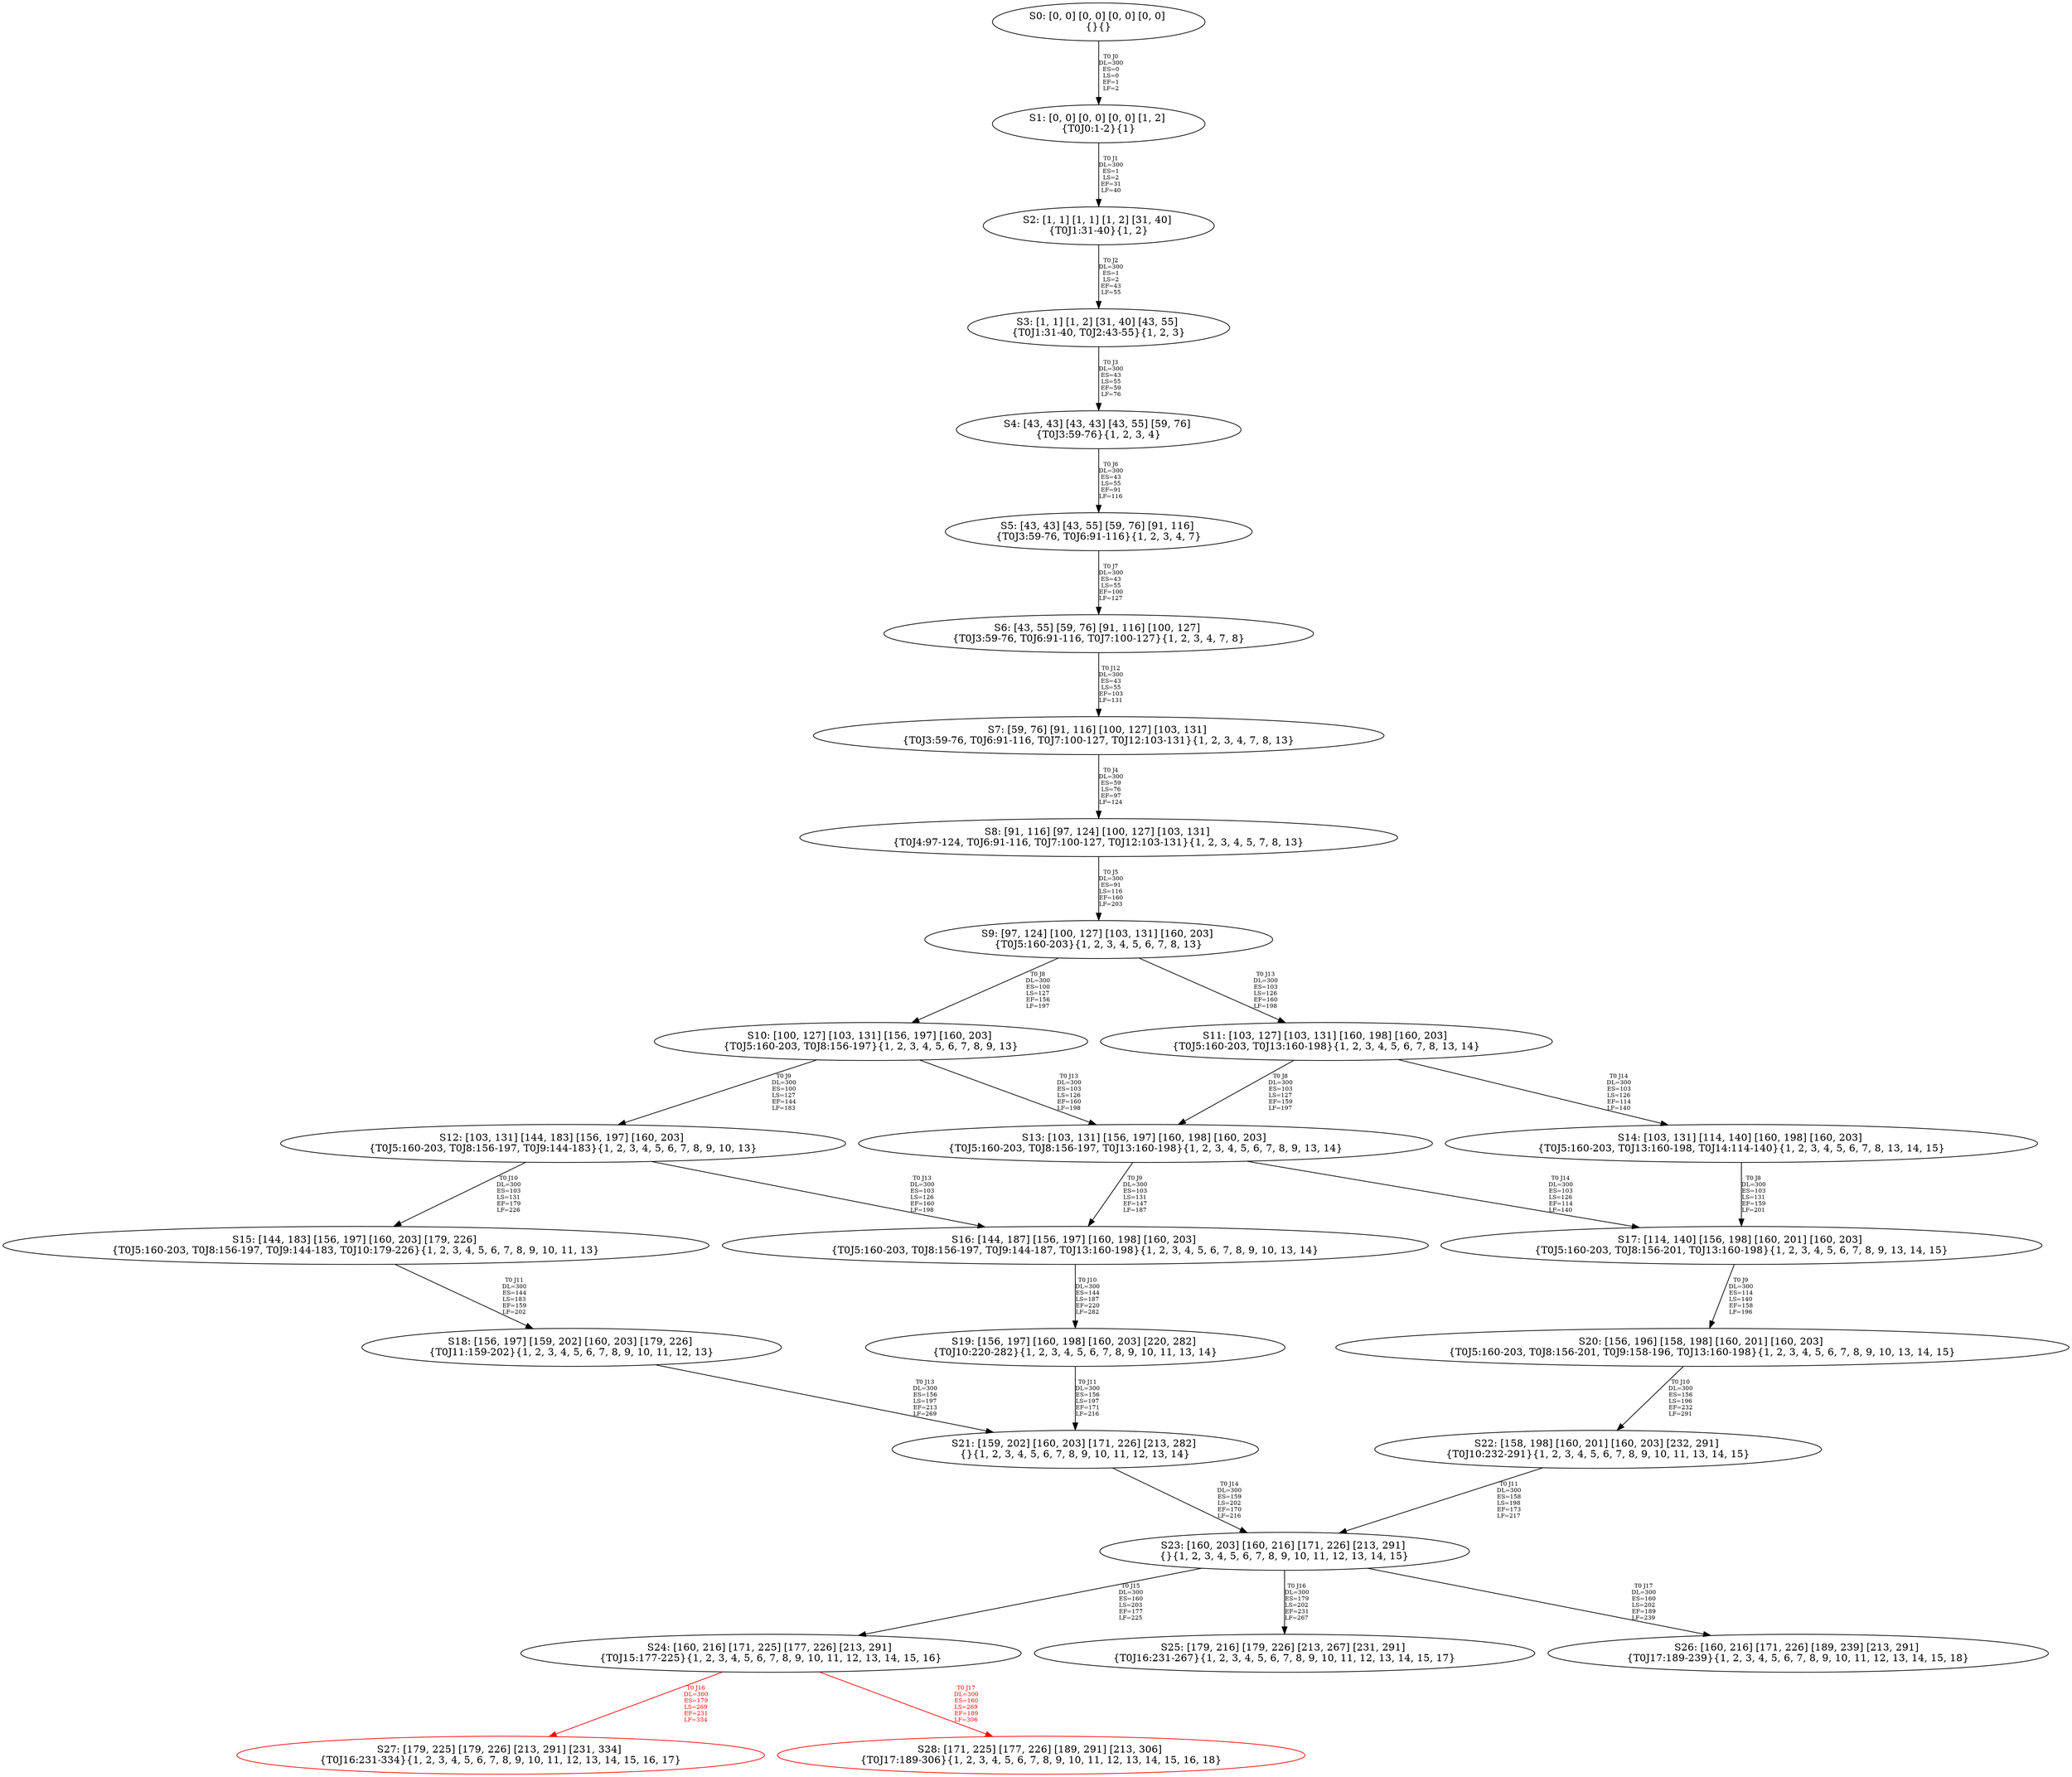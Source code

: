 digraph {
	S0[label="S0: [0, 0] [0, 0] [0, 0] [0, 0] \n{}{}"];
	S1[label="S1: [0, 0] [0, 0] [0, 0] [1, 2] \n{T0J0:1-2}{1}"];
	S2[label="S2: [1, 1] [1, 1] [1, 2] [31, 40] \n{T0J1:31-40}{1, 2}"];
	S3[label="S3: [1, 1] [1, 2] [31, 40] [43, 55] \n{T0J1:31-40, T0J2:43-55}{1, 2, 3}"];
	S4[label="S4: [43, 43] [43, 43] [43, 55] [59, 76] \n{T0J3:59-76}{1, 2, 3, 4}"];
	S5[label="S5: [43, 43] [43, 55] [59, 76] [91, 116] \n{T0J3:59-76, T0J6:91-116}{1, 2, 3, 4, 7}"];
	S6[label="S6: [43, 55] [59, 76] [91, 116] [100, 127] \n{T0J3:59-76, T0J6:91-116, T0J7:100-127}{1, 2, 3, 4, 7, 8}"];
	S7[label="S7: [59, 76] [91, 116] [100, 127] [103, 131] \n{T0J3:59-76, T0J6:91-116, T0J7:100-127, T0J12:103-131}{1, 2, 3, 4, 7, 8, 13}"];
	S8[label="S8: [91, 116] [97, 124] [100, 127] [103, 131] \n{T0J4:97-124, T0J6:91-116, T0J7:100-127, T0J12:103-131}{1, 2, 3, 4, 5, 7, 8, 13}"];
	S9[label="S9: [97, 124] [100, 127] [103, 131] [160, 203] \n{T0J5:160-203}{1, 2, 3, 4, 5, 6, 7, 8, 13}"];
	S10[label="S10: [100, 127] [103, 131] [156, 197] [160, 203] \n{T0J5:160-203, T0J8:156-197}{1, 2, 3, 4, 5, 6, 7, 8, 9, 13}"];
	S11[label="S11: [103, 127] [103, 131] [160, 198] [160, 203] \n{T0J5:160-203, T0J13:160-198}{1, 2, 3, 4, 5, 6, 7, 8, 13, 14}"];
	S12[label="S12: [103, 131] [144, 183] [156, 197] [160, 203] \n{T0J5:160-203, T0J8:156-197, T0J9:144-183}{1, 2, 3, 4, 5, 6, 7, 8, 9, 10, 13}"];
	S13[label="S13: [103, 131] [156, 197] [160, 198] [160, 203] \n{T0J5:160-203, T0J8:156-197, T0J13:160-198}{1, 2, 3, 4, 5, 6, 7, 8, 9, 13, 14}"];
	S14[label="S14: [103, 131] [114, 140] [160, 198] [160, 203] \n{T0J5:160-203, T0J13:160-198, T0J14:114-140}{1, 2, 3, 4, 5, 6, 7, 8, 13, 14, 15}"];
	S15[label="S15: [144, 183] [156, 197] [160, 203] [179, 226] \n{T0J5:160-203, T0J8:156-197, T0J9:144-183, T0J10:179-226}{1, 2, 3, 4, 5, 6, 7, 8, 9, 10, 11, 13}"];
	S16[label="S16: [144, 187] [156, 197] [160, 198] [160, 203] \n{T0J5:160-203, T0J8:156-197, T0J9:144-187, T0J13:160-198}{1, 2, 3, 4, 5, 6, 7, 8, 9, 10, 13, 14}"];
	S17[label="S17: [114, 140] [156, 198] [160, 201] [160, 203] \n{T0J5:160-203, T0J8:156-201, T0J13:160-198}{1, 2, 3, 4, 5, 6, 7, 8, 9, 13, 14, 15}"];
	S18[label="S18: [156, 197] [159, 202] [160, 203] [179, 226] \n{T0J11:159-202}{1, 2, 3, 4, 5, 6, 7, 8, 9, 10, 11, 12, 13}"];
	S19[label="S19: [156, 197] [160, 198] [160, 203] [220, 282] \n{T0J10:220-282}{1, 2, 3, 4, 5, 6, 7, 8, 9, 10, 11, 13, 14}"];
	S20[label="S20: [156, 196] [158, 198] [160, 201] [160, 203] \n{T0J5:160-203, T0J8:156-201, T0J9:158-196, T0J13:160-198}{1, 2, 3, 4, 5, 6, 7, 8, 9, 10, 13, 14, 15}"];
	S21[label="S21: [159, 202] [160, 203] [171, 226] [213, 282] \n{}{1, 2, 3, 4, 5, 6, 7, 8, 9, 10, 11, 12, 13, 14}"];
	S22[label="S22: [158, 198] [160, 201] [160, 203] [232, 291] \n{T0J10:232-291}{1, 2, 3, 4, 5, 6, 7, 8, 9, 10, 11, 13, 14, 15}"];
	S23[label="S23: [160, 203] [160, 216] [171, 226] [213, 291] \n{}{1, 2, 3, 4, 5, 6, 7, 8, 9, 10, 11, 12, 13, 14, 15}"];
	S24[label="S24: [160, 216] [171, 225] [177, 226] [213, 291] \n{T0J15:177-225}{1, 2, 3, 4, 5, 6, 7, 8, 9, 10, 11, 12, 13, 14, 15, 16}"];
	S25[label="S25: [179, 216] [179, 226] [213, 267] [231, 291] \n{T0J16:231-267}{1, 2, 3, 4, 5, 6, 7, 8, 9, 10, 11, 12, 13, 14, 15, 17}"];
	S26[label="S26: [160, 216] [171, 226] [189, 239] [213, 291] \n{T0J17:189-239}{1, 2, 3, 4, 5, 6, 7, 8, 9, 10, 11, 12, 13, 14, 15, 18}"];
	S27[label="S27: [179, 225] [179, 226] [213, 291] [231, 334] \n{T0J16:231-334}{1, 2, 3, 4, 5, 6, 7, 8, 9, 10, 11, 12, 13, 14, 15, 16, 17}"];
	S28[label="S28: [171, 225] [177, 226] [189, 291] [213, 306] \n{T0J17:189-306}{1, 2, 3, 4, 5, 6, 7, 8, 9, 10, 11, 12, 13, 14, 15, 16, 18}"];
	S0 -> S1[label="T0 J0\nDL=300\nES=0\nLS=0\nEF=1\nLF=2",fontsize=8];
	S1 -> S2[label="T0 J1\nDL=300\nES=1\nLS=2\nEF=31\nLF=40",fontsize=8];
	S2 -> S3[label="T0 J2\nDL=300\nES=1\nLS=2\nEF=43\nLF=55",fontsize=8];
	S3 -> S4[label="T0 J3\nDL=300\nES=43\nLS=55\nEF=59\nLF=76",fontsize=8];
	S4 -> S5[label="T0 J6\nDL=300\nES=43\nLS=55\nEF=91\nLF=116",fontsize=8];
	S5 -> S6[label="T0 J7\nDL=300\nES=43\nLS=55\nEF=100\nLF=127",fontsize=8];
	S6 -> S7[label="T0 J12\nDL=300\nES=43\nLS=55\nEF=103\nLF=131",fontsize=8];
	S7 -> S8[label="T0 J4\nDL=300\nES=59\nLS=76\nEF=97\nLF=124",fontsize=8];
	S8 -> S9[label="T0 J5\nDL=300\nES=91\nLS=116\nEF=160\nLF=203",fontsize=8];
	S9 -> S10[label="T0 J8\nDL=300\nES=100\nLS=127\nEF=156\nLF=197",fontsize=8];
	S9 -> S11[label="T0 J13\nDL=300\nES=103\nLS=126\nEF=160\nLF=198",fontsize=8];
	S10 -> S12[label="T0 J9\nDL=300\nES=100\nLS=127\nEF=144\nLF=183",fontsize=8];
	S10 -> S13[label="T0 J13\nDL=300\nES=103\nLS=126\nEF=160\nLF=198",fontsize=8];
	S11 -> S13[label="T0 J8\nDL=300\nES=103\nLS=127\nEF=159\nLF=197",fontsize=8];
	S11 -> S14[label="T0 J14\nDL=300\nES=103\nLS=126\nEF=114\nLF=140",fontsize=8];
	S12 -> S15[label="T0 J10\nDL=300\nES=103\nLS=131\nEF=179\nLF=226",fontsize=8];
	S12 -> S16[label="T0 J13\nDL=300\nES=103\nLS=126\nEF=160\nLF=198",fontsize=8];
	S13 -> S16[label="T0 J9\nDL=300\nES=103\nLS=131\nEF=147\nLF=187",fontsize=8];
	S13 -> S17[label="T0 J14\nDL=300\nES=103\nLS=126\nEF=114\nLF=140",fontsize=8];
	S14 -> S17[label="T0 J8\nDL=300\nES=103\nLS=131\nEF=159\nLF=201",fontsize=8];
	S15 -> S18[label="T0 J11\nDL=300\nES=144\nLS=183\nEF=159\nLF=202",fontsize=8];
	S16 -> S19[label="T0 J10\nDL=300\nES=144\nLS=187\nEF=220\nLF=282",fontsize=8];
	S17 -> S20[label="T0 J9\nDL=300\nES=114\nLS=140\nEF=158\nLF=196",fontsize=8];
	S18 -> S21[label="T0 J13\nDL=300\nES=156\nLS=197\nEF=213\nLF=269",fontsize=8];
	S19 -> S21[label="T0 J11\nDL=300\nES=156\nLS=197\nEF=171\nLF=216",fontsize=8];
	S20 -> S22[label="T0 J10\nDL=300\nES=156\nLS=196\nEF=232\nLF=291",fontsize=8];
	S21 -> S23[label="T0 J14\nDL=300\nES=159\nLS=202\nEF=170\nLF=216",fontsize=8];
	S22 -> S23[label="T0 J11\nDL=300\nES=158\nLS=198\nEF=173\nLF=217",fontsize=8];
	S23 -> S24[label="T0 J15\nDL=300\nES=160\nLS=203\nEF=177\nLF=225",fontsize=8];
	S23 -> S25[label="T0 J16\nDL=300\nES=179\nLS=202\nEF=231\nLF=267",fontsize=8];
	S23 -> S26[label="T0 J17\nDL=300\nES=160\nLS=202\nEF=189\nLF=239",fontsize=8];
	S24 -> S27[label="T0 J16\nDL=300\nES=179\nLS=269\nEF=231\nLF=334",color=Red,fontcolor=Red,fontsize=8];
S27[color=Red];
	S24 -> S28[label="T0 J17\nDL=300\nES=160\nLS=269\nEF=189\nLF=306",color=Red,fontcolor=Red,fontsize=8];
S28[color=Red];
}
